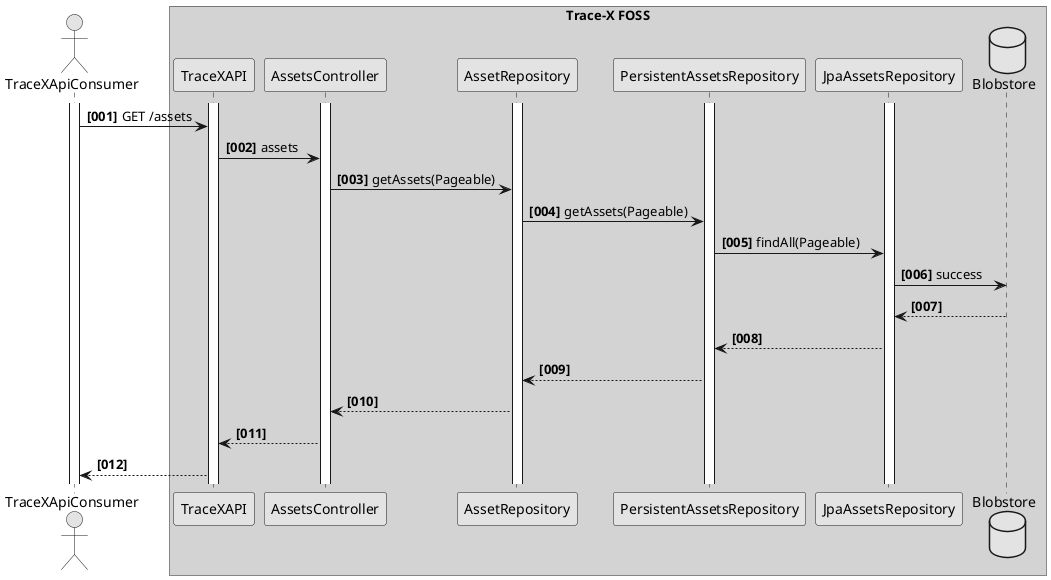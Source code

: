 @startuml
skinparam monochrome true
skinparam shadowing false
autonumber "<b>[000]"

actor TraceXApiConsumer
activate TraceXApiConsumer


box "Trace-X FOSS" #LightGrey
participant TraceXAPI
activate TraceXAPI
participant AssetsController
activate AssetsController
participant AssetRepository
activate AssetRepository
participant PersistentAssetsRepository
activate PersistentAssetsRepository
participant JpaAssetsRepository
activate JpaAssetsRepository
database Blobstore

TraceXApiConsumer -> TraceXAPI : GET /assets
TraceXAPI -> AssetsController :  assets
AssetsController -> AssetRepository :  getAssets(Pageable)
AssetRepository -> PersistentAssetsRepository: getAssets(Pageable)
PersistentAssetsRepository -> JpaAssetsRepository: findAll(Pageable)
JpaAssetsRepository -> Blobstore : success

JpaAssetsRepository <-- Blobstore
PersistentAssetsRepository <-- JpaAssetsRepository
AssetRepository <-- PersistentAssetsRepository
AssetsController <-- AssetRepository
TraceXAPI <-- AssetsController
TraceXApiConsumer <-- TraceXAPI

@enduml
